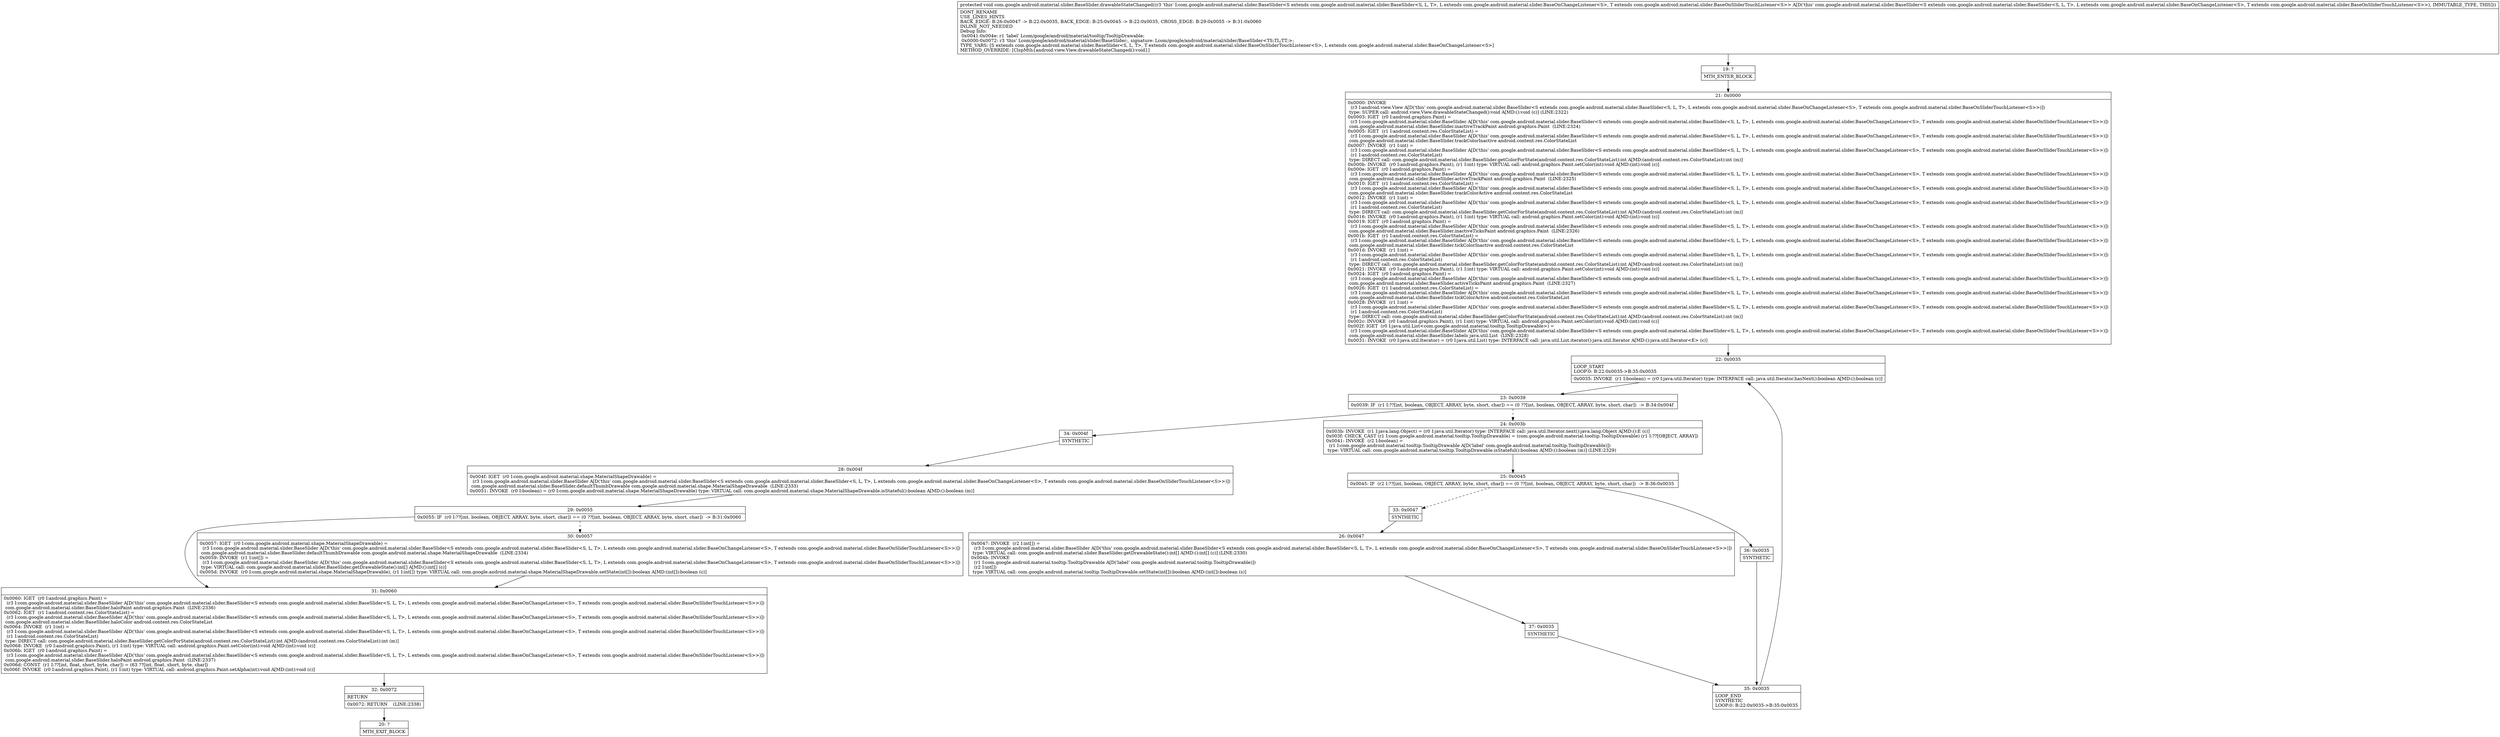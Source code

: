digraph "CFG forcom.google.android.material.slider.BaseSlider.drawableStateChanged()V" {
Node_19 [shape=record,label="{19\:\ ?|MTH_ENTER_BLOCK\l}"];
Node_21 [shape=record,label="{21\:\ 0x0000|0x0000: INVOKE  \l  (r3 I:android.view.View A[D('this' com.google.android.material.slider.BaseSlider\<S extends com.google.android.material.slider.BaseSlider\<S, L, T\>, L extends com.google.android.material.slider.BaseOnChangeListener\<S\>, T extends com.google.android.material.slider.BaseOnSliderTouchListener\<S\>\>)])\l type: SUPER call: android.view.View.drawableStateChanged():void A[MD:():void (c)] (LINE:2322)\l0x0003: IGET  (r0 I:android.graphics.Paint) = \l  (r3 I:com.google.android.material.slider.BaseSlider A[D('this' com.google.android.material.slider.BaseSlider\<S extends com.google.android.material.slider.BaseSlider\<S, L, T\>, L extends com.google.android.material.slider.BaseOnChangeListener\<S\>, T extends com.google.android.material.slider.BaseOnSliderTouchListener\<S\>\>)])\l com.google.android.material.slider.BaseSlider.inactiveTrackPaint android.graphics.Paint  (LINE:2324)\l0x0005: IGET  (r1 I:android.content.res.ColorStateList) = \l  (r3 I:com.google.android.material.slider.BaseSlider A[D('this' com.google.android.material.slider.BaseSlider\<S extends com.google.android.material.slider.BaseSlider\<S, L, T\>, L extends com.google.android.material.slider.BaseOnChangeListener\<S\>, T extends com.google.android.material.slider.BaseOnSliderTouchListener\<S\>\>)])\l com.google.android.material.slider.BaseSlider.trackColorInactive android.content.res.ColorStateList \l0x0007: INVOKE  (r1 I:int) = \l  (r3 I:com.google.android.material.slider.BaseSlider A[D('this' com.google.android.material.slider.BaseSlider\<S extends com.google.android.material.slider.BaseSlider\<S, L, T\>, L extends com.google.android.material.slider.BaseOnChangeListener\<S\>, T extends com.google.android.material.slider.BaseOnSliderTouchListener\<S\>\>)])\l  (r1 I:android.content.res.ColorStateList)\l type: DIRECT call: com.google.android.material.slider.BaseSlider.getColorForState(android.content.res.ColorStateList):int A[MD:(android.content.res.ColorStateList):int (m)]\l0x000b: INVOKE  (r0 I:android.graphics.Paint), (r1 I:int) type: VIRTUAL call: android.graphics.Paint.setColor(int):void A[MD:(int):void (c)]\l0x000e: IGET  (r0 I:android.graphics.Paint) = \l  (r3 I:com.google.android.material.slider.BaseSlider A[D('this' com.google.android.material.slider.BaseSlider\<S extends com.google.android.material.slider.BaseSlider\<S, L, T\>, L extends com.google.android.material.slider.BaseOnChangeListener\<S\>, T extends com.google.android.material.slider.BaseOnSliderTouchListener\<S\>\>)])\l com.google.android.material.slider.BaseSlider.activeTrackPaint android.graphics.Paint  (LINE:2325)\l0x0010: IGET  (r1 I:android.content.res.ColorStateList) = \l  (r3 I:com.google.android.material.slider.BaseSlider A[D('this' com.google.android.material.slider.BaseSlider\<S extends com.google.android.material.slider.BaseSlider\<S, L, T\>, L extends com.google.android.material.slider.BaseOnChangeListener\<S\>, T extends com.google.android.material.slider.BaseOnSliderTouchListener\<S\>\>)])\l com.google.android.material.slider.BaseSlider.trackColorActive android.content.res.ColorStateList \l0x0012: INVOKE  (r1 I:int) = \l  (r3 I:com.google.android.material.slider.BaseSlider A[D('this' com.google.android.material.slider.BaseSlider\<S extends com.google.android.material.slider.BaseSlider\<S, L, T\>, L extends com.google.android.material.slider.BaseOnChangeListener\<S\>, T extends com.google.android.material.slider.BaseOnSliderTouchListener\<S\>\>)])\l  (r1 I:android.content.res.ColorStateList)\l type: DIRECT call: com.google.android.material.slider.BaseSlider.getColorForState(android.content.res.ColorStateList):int A[MD:(android.content.res.ColorStateList):int (m)]\l0x0016: INVOKE  (r0 I:android.graphics.Paint), (r1 I:int) type: VIRTUAL call: android.graphics.Paint.setColor(int):void A[MD:(int):void (c)]\l0x0019: IGET  (r0 I:android.graphics.Paint) = \l  (r3 I:com.google.android.material.slider.BaseSlider A[D('this' com.google.android.material.slider.BaseSlider\<S extends com.google.android.material.slider.BaseSlider\<S, L, T\>, L extends com.google.android.material.slider.BaseOnChangeListener\<S\>, T extends com.google.android.material.slider.BaseOnSliderTouchListener\<S\>\>)])\l com.google.android.material.slider.BaseSlider.inactiveTicksPaint android.graphics.Paint  (LINE:2326)\l0x001b: IGET  (r1 I:android.content.res.ColorStateList) = \l  (r3 I:com.google.android.material.slider.BaseSlider A[D('this' com.google.android.material.slider.BaseSlider\<S extends com.google.android.material.slider.BaseSlider\<S, L, T\>, L extends com.google.android.material.slider.BaseOnChangeListener\<S\>, T extends com.google.android.material.slider.BaseOnSliderTouchListener\<S\>\>)])\l com.google.android.material.slider.BaseSlider.tickColorInactive android.content.res.ColorStateList \l0x001d: INVOKE  (r1 I:int) = \l  (r3 I:com.google.android.material.slider.BaseSlider A[D('this' com.google.android.material.slider.BaseSlider\<S extends com.google.android.material.slider.BaseSlider\<S, L, T\>, L extends com.google.android.material.slider.BaseOnChangeListener\<S\>, T extends com.google.android.material.slider.BaseOnSliderTouchListener\<S\>\>)])\l  (r1 I:android.content.res.ColorStateList)\l type: DIRECT call: com.google.android.material.slider.BaseSlider.getColorForState(android.content.res.ColorStateList):int A[MD:(android.content.res.ColorStateList):int (m)]\l0x0021: INVOKE  (r0 I:android.graphics.Paint), (r1 I:int) type: VIRTUAL call: android.graphics.Paint.setColor(int):void A[MD:(int):void (c)]\l0x0024: IGET  (r0 I:android.graphics.Paint) = \l  (r3 I:com.google.android.material.slider.BaseSlider A[D('this' com.google.android.material.slider.BaseSlider\<S extends com.google.android.material.slider.BaseSlider\<S, L, T\>, L extends com.google.android.material.slider.BaseOnChangeListener\<S\>, T extends com.google.android.material.slider.BaseOnSliderTouchListener\<S\>\>)])\l com.google.android.material.slider.BaseSlider.activeTicksPaint android.graphics.Paint  (LINE:2327)\l0x0026: IGET  (r1 I:android.content.res.ColorStateList) = \l  (r3 I:com.google.android.material.slider.BaseSlider A[D('this' com.google.android.material.slider.BaseSlider\<S extends com.google.android.material.slider.BaseSlider\<S, L, T\>, L extends com.google.android.material.slider.BaseOnChangeListener\<S\>, T extends com.google.android.material.slider.BaseOnSliderTouchListener\<S\>\>)])\l com.google.android.material.slider.BaseSlider.tickColorActive android.content.res.ColorStateList \l0x0028: INVOKE  (r1 I:int) = \l  (r3 I:com.google.android.material.slider.BaseSlider A[D('this' com.google.android.material.slider.BaseSlider\<S extends com.google.android.material.slider.BaseSlider\<S, L, T\>, L extends com.google.android.material.slider.BaseOnChangeListener\<S\>, T extends com.google.android.material.slider.BaseOnSliderTouchListener\<S\>\>)])\l  (r1 I:android.content.res.ColorStateList)\l type: DIRECT call: com.google.android.material.slider.BaseSlider.getColorForState(android.content.res.ColorStateList):int A[MD:(android.content.res.ColorStateList):int (m)]\l0x002c: INVOKE  (r0 I:android.graphics.Paint), (r1 I:int) type: VIRTUAL call: android.graphics.Paint.setColor(int):void A[MD:(int):void (c)]\l0x002f: IGET  (r0 I:java.util.List\<com.google.android.material.tooltip.TooltipDrawable\>) = \l  (r3 I:com.google.android.material.slider.BaseSlider A[D('this' com.google.android.material.slider.BaseSlider\<S extends com.google.android.material.slider.BaseSlider\<S, L, T\>, L extends com.google.android.material.slider.BaseOnChangeListener\<S\>, T extends com.google.android.material.slider.BaseOnSliderTouchListener\<S\>\>)])\l com.google.android.material.slider.BaseSlider.labels java.util.List  (LINE:2328)\l0x0031: INVOKE  (r0 I:java.util.Iterator) = (r0 I:java.util.List) type: INTERFACE call: java.util.List.iterator():java.util.Iterator A[MD:():java.util.Iterator\<E\> (c)]\l}"];
Node_22 [shape=record,label="{22\:\ 0x0035|LOOP_START\lLOOP:0: B:22:0x0035\-\>B:35:0x0035\l|0x0035: INVOKE  (r1 I:boolean) = (r0 I:java.util.Iterator) type: INTERFACE call: java.util.Iterator.hasNext():boolean A[MD:():boolean (c)]\l}"];
Node_23 [shape=record,label="{23\:\ 0x0039|0x0039: IF  (r1 I:??[int, boolean, OBJECT, ARRAY, byte, short, char]) == (0 ??[int, boolean, OBJECT, ARRAY, byte, short, char])  \-\> B:34:0x004f \l}"];
Node_24 [shape=record,label="{24\:\ 0x003b|0x003b: INVOKE  (r1 I:java.lang.Object) = (r0 I:java.util.Iterator) type: INTERFACE call: java.util.Iterator.next():java.lang.Object A[MD:():E (c)]\l0x003f: CHECK_CAST (r1 I:com.google.android.material.tooltip.TooltipDrawable) = (com.google.android.material.tooltip.TooltipDrawable) (r1 I:??[OBJECT, ARRAY]) \l0x0041: INVOKE  (r2 I:boolean) = \l  (r1 I:com.google.android.material.tooltip.TooltipDrawable A[D('label' com.google.android.material.tooltip.TooltipDrawable)])\l type: VIRTUAL call: com.google.android.material.tooltip.TooltipDrawable.isStateful():boolean A[MD:():boolean (m)] (LINE:2329)\l}"];
Node_25 [shape=record,label="{25\:\ 0x0045|0x0045: IF  (r2 I:??[int, boolean, OBJECT, ARRAY, byte, short, char]) == (0 ??[int, boolean, OBJECT, ARRAY, byte, short, char])  \-\> B:36:0x0035 \l}"];
Node_33 [shape=record,label="{33\:\ 0x0047|SYNTHETIC\l}"];
Node_26 [shape=record,label="{26\:\ 0x0047|0x0047: INVOKE  (r2 I:int[]) = \l  (r3 I:com.google.android.material.slider.BaseSlider A[D('this' com.google.android.material.slider.BaseSlider\<S extends com.google.android.material.slider.BaseSlider\<S, L, T\>, L extends com.google.android.material.slider.BaseOnChangeListener\<S\>, T extends com.google.android.material.slider.BaseOnSliderTouchListener\<S\>\>)])\l type: VIRTUAL call: com.google.android.material.slider.BaseSlider.getDrawableState():int[] A[MD:():int[] (c)] (LINE:2330)\l0x004b: INVOKE  \l  (r1 I:com.google.android.material.tooltip.TooltipDrawable A[D('label' com.google.android.material.tooltip.TooltipDrawable)])\l  (r2 I:int[])\l type: VIRTUAL call: com.google.android.material.tooltip.TooltipDrawable.setState(int[]):boolean A[MD:(int[]):boolean (s)]\l}"];
Node_37 [shape=record,label="{37\:\ 0x0035|SYNTHETIC\l}"];
Node_35 [shape=record,label="{35\:\ 0x0035|LOOP_END\lSYNTHETIC\lLOOP:0: B:22:0x0035\-\>B:35:0x0035\l}"];
Node_36 [shape=record,label="{36\:\ 0x0035|SYNTHETIC\l}"];
Node_34 [shape=record,label="{34\:\ 0x004f|SYNTHETIC\l}"];
Node_28 [shape=record,label="{28\:\ 0x004f|0x004f: IGET  (r0 I:com.google.android.material.shape.MaterialShapeDrawable) = \l  (r3 I:com.google.android.material.slider.BaseSlider A[D('this' com.google.android.material.slider.BaseSlider\<S extends com.google.android.material.slider.BaseSlider\<S, L, T\>, L extends com.google.android.material.slider.BaseOnChangeListener\<S\>, T extends com.google.android.material.slider.BaseOnSliderTouchListener\<S\>\>)])\l com.google.android.material.slider.BaseSlider.defaultThumbDrawable com.google.android.material.shape.MaterialShapeDrawable  (LINE:2333)\l0x0051: INVOKE  (r0 I:boolean) = (r0 I:com.google.android.material.shape.MaterialShapeDrawable) type: VIRTUAL call: com.google.android.material.shape.MaterialShapeDrawable.isStateful():boolean A[MD:():boolean (m)]\l}"];
Node_29 [shape=record,label="{29\:\ 0x0055|0x0055: IF  (r0 I:??[int, boolean, OBJECT, ARRAY, byte, short, char]) == (0 ??[int, boolean, OBJECT, ARRAY, byte, short, char])  \-\> B:31:0x0060 \l}"];
Node_30 [shape=record,label="{30\:\ 0x0057|0x0057: IGET  (r0 I:com.google.android.material.shape.MaterialShapeDrawable) = \l  (r3 I:com.google.android.material.slider.BaseSlider A[D('this' com.google.android.material.slider.BaseSlider\<S extends com.google.android.material.slider.BaseSlider\<S, L, T\>, L extends com.google.android.material.slider.BaseOnChangeListener\<S\>, T extends com.google.android.material.slider.BaseOnSliderTouchListener\<S\>\>)])\l com.google.android.material.slider.BaseSlider.defaultThumbDrawable com.google.android.material.shape.MaterialShapeDrawable  (LINE:2334)\l0x0059: INVOKE  (r1 I:int[]) = \l  (r3 I:com.google.android.material.slider.BaseSlider A[D('this' com.google.android.material.slider.BaseSlider\<S extends com.google.android.material.slider.BaseSlider\<S, L, T\>, L extends com.google.android.material.slider.BaseOnChangeListener\<S\>, T extends com.google.android.material.slider.BaseOnSliderTouchListener\<S\>\>)])\l type: VIRTUAL call: com.google.android.material.slider.BaseSlider.getDrawableState():int[] A[MD:():int[] (c)]\l0x005d: INVOKE  (r0 I:com.google.android.material.shape.MaterialShapeDrawable), (r1 I:int[]) type: VIRTUAL call: com.google.android.material.shape.MaterialShapeDrawable.setState(int[]):boolean A[MD:(int[]):boolean (c)]\l}"];
Node_31 [shape=record,label="{31\:\ 0x0060|0x0060: IGET  (r0 I:android.graphics.Paint) = \l  (r3 I:com.google.android.material.slider.BaseSlider A[D('this' com.google.android.material.slider.BaseSlider\<S extends com.google.android.material.slider.BaseSlider\<S, L, T\>, L extends com.google.android.material.slider.BaseOnChangeListener\<S\>, T extends com.google.android.material.slider.BaseOnSliderTouchListener\<S\>\>)])\l com.google.android.material.slider.BaseSlider.haloPaint android.graphics.Paint  (LINE:2336)\l0x0062: IGET  (r1 I:android.content.res.ColorStateList) = \l  (r3 I:com.google.android.material.slider.BaseSlider A[D('this' com.google.android.material.slider.BaseSlider\<S extends com.google.android.material.slider.BaseSlider\<S, L, T\>, L extends com.google.android.material.slider.BaseOnChangeListener\<S\>, T extends com.google.android.material.slider.BaseOnSliderTouchListener\<S\>\>)])\l com.google.android.material.slider.BaseSlider.haloColor android.content.res.ColorStateList \l0x0064: INVOKE  (r1 I:int) = \l  (r3 I:com.google.android.material.slider.BaseSlider A[D('this' com.google.android.material.slider.BaseSlider\<S extends com.google.android.material.slider.BaseSlider\<S, L, T\>, L extends com.google.android.material.slider.BaseOnChangeListener\<S\>, T extends com.google.android.material.slider.BaseOnSliderTouchListener\<S\>\>)])\l  (r1 I:android.content.res.ColorStateList)\l type: DIRECT call: com.google.android.material.slider.BaseSlider.getColorForState(android.content.res.ColorStateList):int A[MD:(android.content.res.ColorStateList):int (m)]\l0x0068: INVOKE  (r0 I:android.graphics.Paint), (r1 I:int) type: VIRTUAL call: android.graphics.Paint.setColor(int):void A[MD:(int):void (c)]\l0x006b: IGET  (r0 I:android.graphics.Paint) = \l  (r3 I:com.google.android.material.slider.BaseSlider A[D('this' com.google.android.material.slider.BaseSlider\<S extends com.google.android.material.slider.BaseSlider\<S, L, T\>, L extends com.google.android.material.slider.BaseOnChangeListener\<S\>, T extends com.google.android.material.slider.BaseOnSliderTouchListener\<S\>\>)])\l com.google.android.material.slider.BaseSlider.haloPaint android.graphics.Paint  (LINE:2337)\l0x006d: CONST  (r1 I:??[int, float, short, byte, char]) = (63 ??[int, float, short, byte, char]) \l0x006f: INVOKE  (r0 I:android.graphics.Paint), (r1 I:int) type: VIRTUAL call: android.graphics.Paint.setAlpha(int):void A[MD:(int):void (c)]\l}"];
Node_32 [shape=record,label="{32\:\ 0x0072|RETURN\l|0x0072: RETURN    (LINE:2338)\l}"];
Node_20 [shape=record,label="{20\:\ ?|MTH_EXIT_BLOCK\l}"];
MethodNode[shape=record,label="{protected void com.google.android.material.slider.BaseSlider.drawableStateChanged((r3 'this' I:com.google.android.material.slider.BaseSlider\<S extends com.google.android.material.slider.BaseSlider\<S, L, T\>, L extends com.google.android.material.slider.BaseOnChangeListener\<S\>, T extends com.google.android.material.slider.BaseOnSliderTouchListener\<S\>\> A[D('this' com.google.android.material.slider.BaseSlider\<S extends com.google.android.material.slider.BaseSlider\<S, L, T\>, L extends com.google.android.material.slider.BaseOnChangeListener\<S\>, T extends com.google.android.material.slider.BaseOnSliderTouchListener\<S\>\>), IMMUTABLE_TYPE, THIS]))  | DONT_RENAME\lUSE_LINES_HINTS\lBACK_EDGE: B:26:0x0047 \-\> B:22:0x0035, BACK_EDGE: B:25:0x0045 \-\> B:22:0x0035, CROSS_EDGE: B:29:0x0055 \-\> B:31:0x0060\lINLINE_NOT_NEEDED\lDebug Info:\l  0x0041\-0x004e: r1 'label' Lcom\/google\/android\/material\/tooltip\/TooltipDrawable;\l  0x0000\-0x0072: r3 'this' Lcom\/google\/android\/material\/slider\/BaseSlider;, signature: Lcom\/google\/android\/material\/slider\/BaseSlider\<TS;TL;TT;\>;\lTYPE_VARS: [S extends com.google.android.material.slider.BaseSlider\<S, L, T\>, T extends com.google.android.material.slider.BaseOnSliderTouchListener\<S\>, L extends com.google.android.material.slider.BaseOnChangeListener\<S\>]\lMETHOD_OVERRIDE: [ClspMth\{android.view.View.drawableStateChanged():void\}]\l}"];
MethodNode -> Node_19;Node_19 -> Node_21;
Node_21 -> Node_22;
Node_22 -> Node_23;
Node_23 -> Node_24[style=dashed];
Node_23 -> Node_34;
Node_24 -> Node_25;
Node_25 -> Node_33[style=dashed];
Node_25 -> Node_36;
Node_33 -> Node_26;
Node_26 -> Node_37;
Node_37 -> Node_35;
Node_35 -> Node_22;
Node_36 -> Node_35;
Node_34 -> Node_28;
Node_28 -> Node_29;
Node_29 -> Node_30[style=dashed];
Node_29 -> Node_31;
Node_30 -> Node_31;
Node_31 -> Node_32;
Node_32 -> Node_20;
}

